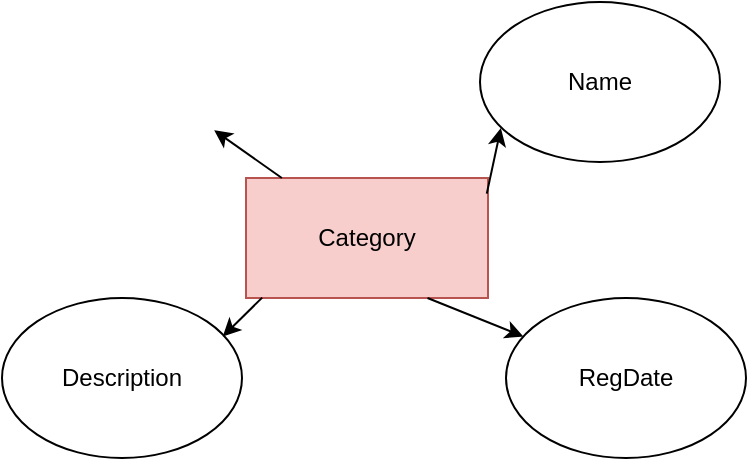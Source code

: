 <mxfile version="24.2.0" type="device">
  <diagram name="Page-1" id="nPp2AboYOKGWB0dni6Jb">
    <mxGraphModel dx="1050" dy="565" grid="0" gridSize="10" guides="1" tooltips="1" connect="1" arrows="1" fold="1" page="1" pageScale="1" pageWidth="850" pageHeight="1100" math="0" shadow="0">
      <root>
        <mxCell id="0" />
        <mxCell id="1" parent="0" />
        <mxCell id="iju8HWiI1ytHwIhYH4uy-1" value="Category" style="rounded=0;whiteSpace=wrap;html=1;fillColor=#f8cecc;strokeColor=#b85450;" vertex="1" parent="1">
          <mxGeometry x="348" y="250" width="121" height="60" as="geometry" />
        </mxCell>
        <mxCell id="iju8HWiI1ytHwIhYH4uy-3" value="Name" style="ellipse;whiteSpace=wrap;html=1;" vertex="1" parent="1">
          <mxGeometry x="465" y="162" width="120" height="80" as="geometry" />
        </mxCell>
        <mxCell id="iju8HWiI1ytHwIhYH4uy-4" value="Description" style="ellipse;whiteSpace=wrap;html=1;" vertex="1" parent="1">
          <mxGeometry x="226" y="310" width="120" height="80" as="geometry" />
        </mxCell>
        <mxCell id="iju8HWiI1ytHwIhYH4uy-5" value="RegDate" style="ellipse;whiteSpace=wrap;html=1;" vertex="1" parent="1">
          <mxGeometry x="478" y="310" width="120" height="80" as="geometry" />
        </mxCell>
        <mxCell id="iju8HWiI1ytHwIhYH4uy-6" value="" style="endArrow=classic;html=1;rounded=0;entryX=0.92;entryY=0.24;entryDx=0;entryDy=0;entryPerimeter=0;exitX=0.067;exitY=0.997;exitDx=0;exitDy=0;exitPerimeter=0;" edge="1" parent="1" source="iju8HWiI1ytHwIhYH4uy-1" target="iju8HWiI1ytHwIhYH4uy-4">
          <mxGeometry width="50" height="50" relative="1" as="geometry">
            <mxPoint x="399" y="319" as="sourcePoint" />
            <mxPoint x="416" y="288" as="targetPoint" />
          </mxGeometry>
        </mxCell>
        <mxCell id="iju8HWiI1ytHwIhYH4uy-7" value="" style="endArrow=classic;html=1;rounded=0;exitX=0.75;exitY=1;exitDx=0;exitDy=0;" edge="1" parent="1" source="iju8HWiI1ytHwIhYH4uy-1" target="iju8HWiI1ytHwIhYH4uy-5">
          <mxGeometry width="50" height="50" relative="1" as="geometry">
            <mxPoint x="450" y="376" as="sourcePoint" />
            <mxPoint x="500" y="326" as="targetPoint" />
          </mxGeometry>
        </mxCell>
        <mxCell id="iju8HWiI1ytHwIhYH4uy-8" value="" style="endArrow=classic;html=1;rounded=0;" edge="1" parent="1" source="iju8HWiI1ytHwIhYH4uy-1">
          <mxGeometry width="50" height="50" relative="1" as="geometry">
            <mxPoint x="399" y="319" as="sourcePoint" />
            <mxPoint x="332.089" y="226.149" as="targetPoint" />
          </mxGeometry>
        </mxCell>
        <mxCell id="iju8HWiI1ytHwIhYH4uy-9" value="" style="endArrow=classic;html=1;rounded=0;entryX=0.087;entryY=0.788;entryDx=0;entryDy=0;entryPerimeter=0;exitX=0.995;exitY=0.13;exitDx=0;exitDy=0;exitPerimeter=0;" edge="1" parent="1" source="iju8HWiI1ytHwIhYH4uy-1" target="iju8HWiI1ytHwIhYH4uy-3">
          <mxGeometry width="50" height="50" relative="1" as="geometry">
            <mxPoint x="464" y="254" as="sourcePoint" />
            <mxPoint x="485" y="222" as="targetPoint" />
          </mxGeometry>
        </mxCell>
      </root>
    </mxGraphModel>
  </diagram>
</mxfile>
